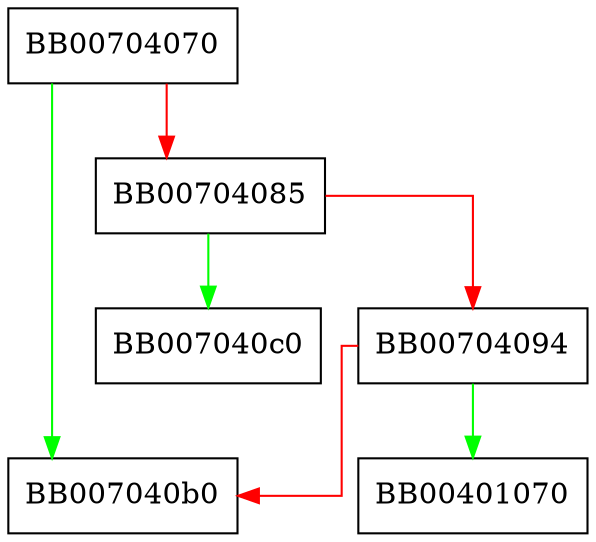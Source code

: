 digraph ossl_cipher_trailingdata {
  node [shape="box"];
  graph [splines=ortho];
  BB00704070 -> BB007040b0 [color="green"];
  BB00704070 -> BB00704085 [color="red"];
  BB00704085 -> BB007040c0 [color="green"];
  BB00704085 -> BB00704094 [color="red"];
  BB00704094 -> BB00401070 [color="green"];
  BB00704094 -> BB007040b0 [color="red"];
}